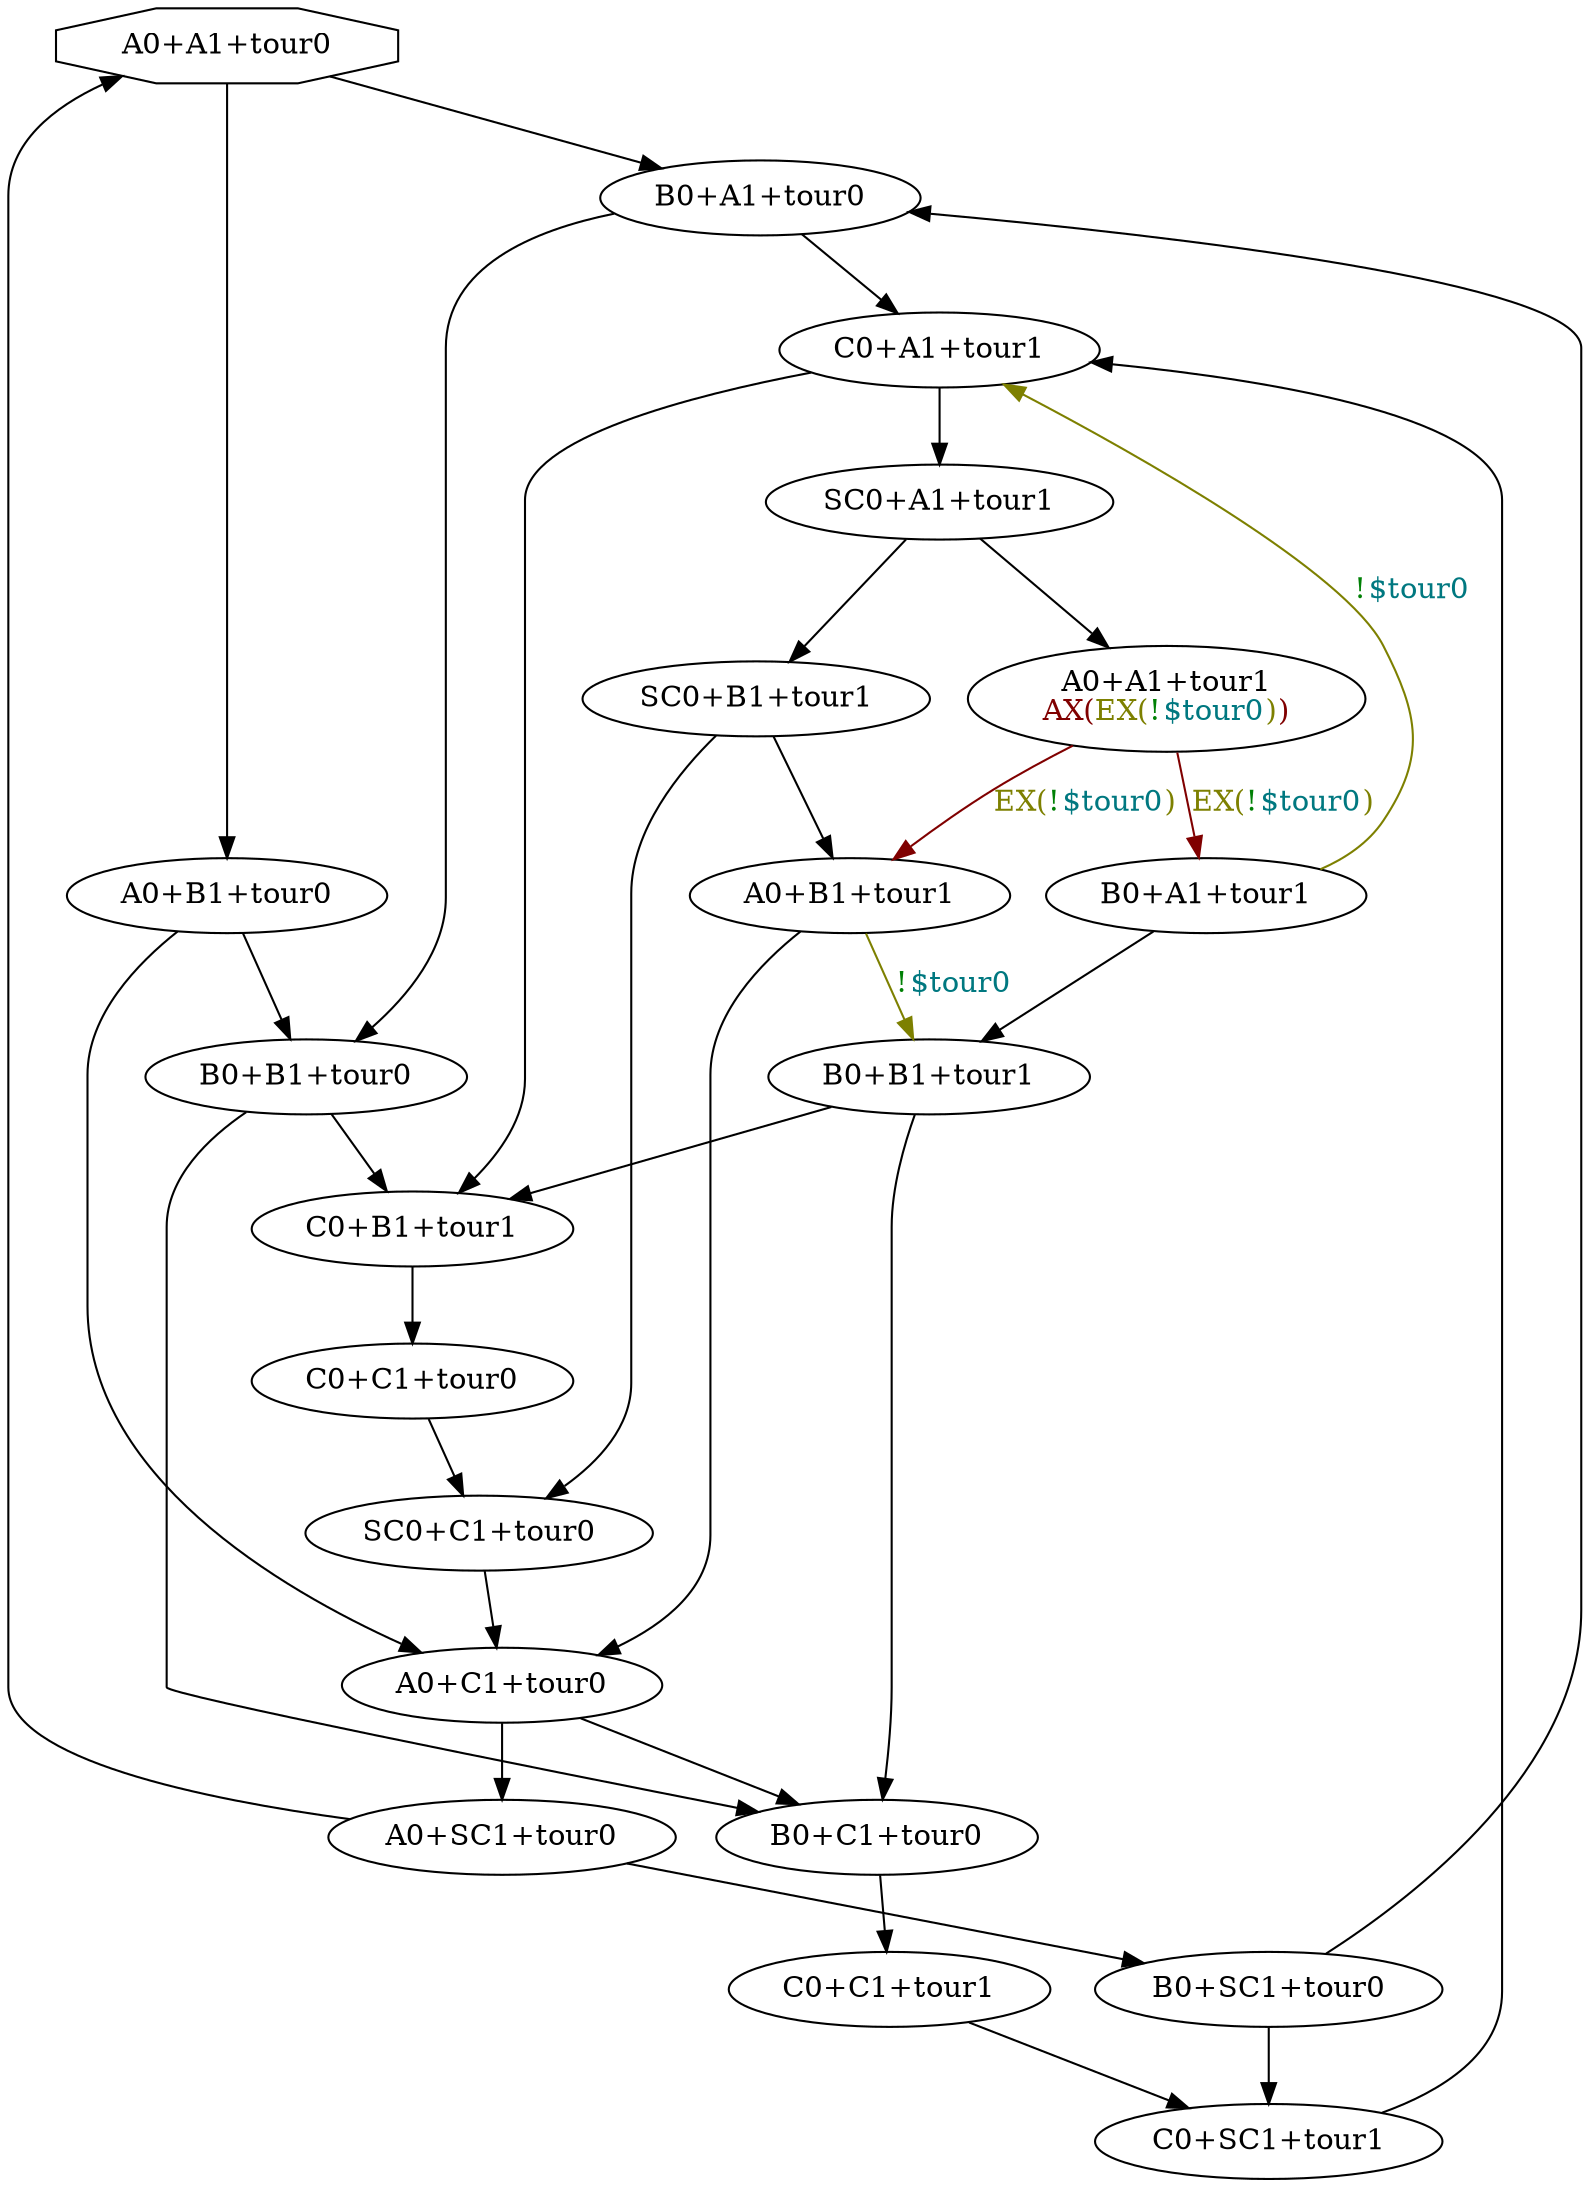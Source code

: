 digraph system {
N0 [label=<A0+A1+tour0>,shape=octagon]
N1 [label=<B0+A1+tour0>]
N2 [label=<C0+A1+tour1>]
N3 [label=<SC0+A1+tour1>]
N4 [label=<A0+A1+tour1<BR/><FONT COLOR="0.0 1 0.5">AX(<FONT COLOR="0.17 1 0.5">EX(<FONT COLOR="0.34 1 0.5">!<FONT COLOR="0.51 1 0.5">$tour0</FONT></FONT>)</FONT>)</FONT>>]
N5 [label=<B0+A1+tour1>]
N6 [label=<B0+B1+tour1>]
N7 [label=<C0+B1+tour1>]
N8 [label=<C0+C1+tour0>]
N9 [label=<SC0+C1+tour0>]
N10 [label=<A0+C1+tour0>]
N11 [label=<B0+C1+tour0>]
N12 [label=<C0+C1+tour1>]
N13 [label=<C0+SC1+tour1>]
N14 [label=<A0+SC1+tour0>]
N15 [label=<B0+SC1+tour0>]
N16 [label=<A0+B1+tour1>]
N17 [label=<SC0+B1+tour1>]
N18 [label=<B0+B1+tour0>]
N19 [label=<A0+B1+tour0>]
N0 -> N1
N0 -> N19
N1 -> N2
N1 -> N18
N2 -> N3
N2 -> N7
N3 -> N4
N3 -> N17
N5 -> N6
N6 -> N7
N6 -> N11
N7 -> N8
N8 -> N9
N9 -> N10
N10 -> N11
N10 -> N14
N11 -> N12
N12 -> N13
N13 -> N2
N14 -> N15
N14 -> N0
N15 -> N13
N15 -> N1
N16 -> N10
N17 -> N16
N17 -> N9
N18 -> N7
N18 -> N11
N19 -> N18
N19 -> N10
N5 -> N2 [color="0.17 1 0.5",label=<<FONT COLOR="0.34 1 0.5">!<FONT COLOR="0.51 1 0.5">$tour0</FONT></FONT>>]
N4 -> N16 [color="0.0 1 0.5",label=<<FONT COLOR="0.17 1 0.5">EX(<FONT COLOR="0.34 1 0.5">!<FONT COLOR="0.51 1 0.5">$tour0</FONT></FONT>)</FONT>>]
N16 -> N6 [color="0.17 1 0.5",label=<<FONT COLOR="0.34 1 0.5">!<FONT COLOR="0.51 1 0.5">$tour0</FONT></FONT>>]
N4 -> N5 [color="0.0 1 0.5",label=<<FONT COLOR="0.17 1 0.5">EX(<FONT COLOR="0.34 1 0.5">!<FONT COLOR="0.51 1 0.5">$tour0</FONT></FONT>)</FONT>>]
}
